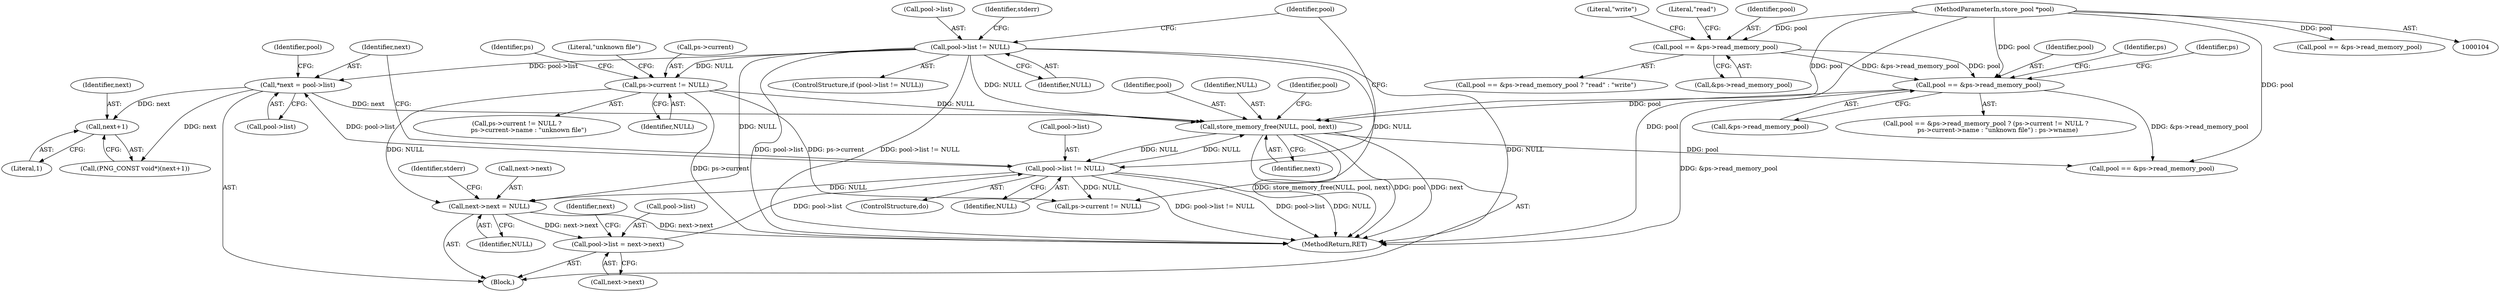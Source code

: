 digraph "0_Android_9d4853418ab2f754c2b63e091c29c5529b8b86ca_141@pointer" {
"1000186" [label="(Call,next+1)"];
"1000159" [label="(Call,*next = pool->list)"];
"1000193" [label="(Call,pool->list != NULL)"];
"1000164" [label="(Call,pool->list = next->next)"];
"1000171" [label="(Call,next->next = NULL)"];
"1000138" [label="(Call,ps->current != NULL)"];
"1000109" [label="(Call,pool->list != NULL)"];
"1000189" [label="(Call,store_memory_free(NULL, pool, next))"];
"1000131" [label="(Call,pool == &ps->read_memory_pool)"];
"1000122" [label="(Call,pool == &ps->read_memory_pool)"];
"1000106" [label="(MethodParameterIn,store_pool *pool)"];
"1000110" [label="(Call,pool->list)"];
"1000159" [label="(Call,*next = pool->list)"];
"1000128" [label="(Literal,\"read\")"];
"1000137" [label="(Call,ps->current != NULL ?\n            ps->current->name : \"unknown file\")"];
"1000177" [label="(Identifier,stderr)"];
"1000166" [label="(Identifier,pool)"];
"1000113" [label="(Identifier,NULL)"];
"1000142" [label="(Identifier,NULL)"];
"1000186" [label="(Call,next+1)"];
"1000106" [label="(MethodParameterIn,store_pool *pool)"];
"1000247" [label="(Call,ps->current != NULL)"];
"1000184" [label="(Call,(PNG_CONST void*)(next+1))"];
"1000194" [label="(Call,pool->list)"];
"1000189" [label="(Call,store_memory_free(NULL, pool, next))"];
"1000172" [label="(Call,next->next)"];
"1000116" [label="(Identifier,stderr)"];
"1000130" [label="(Call,pool == &ps->read_memory_pool ? (ps->current != NULL ?\n            ps->current->name : \"unknown file\") : ps->wname)"];
"1000124" [label="(Call,&ps->read_memory_pool)"];
"1000175" [label="(Identifier,NULL)"];
"1000197" [label="(Identifier,NULL)"];
"1000131" [label="(Call,pool == &ps->read_memory_pool)"];
"1000123" [label="(Identifier,pool)"];
"1000122" [label="(Call,pool == &ps->read_memory_pool)"];
"1000187" [label="(Identifier,next)"];
"1000133" [label="(Call,&ps->read_memory_pool)"];
"1000109" [label="(Call,pool->list != NULL)"];
"1000160" [label="(Identifier,next)"];
"1000164" [label="(Call,pool->list = next->next)"];
"1000191" [label="(Identifier,pool)"];
"1000231" [label="(Call,pool == &ps->read_memory_pool)"];
"1000132" [label="(Identifier,pool)"];
"1000161" [label="(Call,pool->list)"];
"1000190" [label="(Identifier,NULL)"];
"1000157" [label="(Block,)"];
"1000139" [label="(Call,ps->current)"];
"1000193" [label="(Call,pool->list != NULL)"];
"1000188" [label="(Literal,1)"];
"1000165" [label="(Call,pool->list)"];
"1000156" [label="(ControlStructure,do)"];
"1000145" [label="(Identifier,ps)"];
"1000140" [label="(Identifier,ps)"];
"1000192" [label="(Identifier,next)"];
"1000240" [label="(Call,pool == &ps->read_memory_pool)"];
"1000121" [label="(Call,pool == &ps->read_memory_pool ? \"read\" : \"write\")"];
"1000129" [label="(Literal,\"write\")"];
"1000201" [label="(Identifier,pool)"];
"1000150" [label="(Identifier,ps)"];
"1000108" [label="(ControlStructure,if (pool->list != NULL))"];
"1000310" [label="(MethodReturn,RET)"];
"1000195" [label="(Identifier,pool)"];
"1000168" [label="(Call,next->next)"];
"1000148" [label="(Literal,\"unknown file\")"];
"1000173" [label="(Identifier,next)"];
"1000138" [label="(Call,ps->current != NULL)"];
"1000171" [label="(Call,next->next = NULL)"];
"1000186" -> "1000184"  [label="AST: "];
"1000186" -> "1000188"  [label="CFG: "];
"1000187" -> "1000186"  [label="AST: "];
"1000188" -> "1000186"  [label="AST: "];
"1000184" -> "1000186"  [label="CFG: "];
"1000159" -> "1000186"  [label="DDG: next"];
"1000159" -> "1000157"  [label="AST: "];
"1000159" -> "1000161"  [label="CFG: "];
"1000160" -> "1000159"  [label="AST: "];
"1000161" -> "1000159"  [label="AST: "];
"1000166" -> "1000159"  [label="CFG: "];
"1000193" -> "1000159"  [label="DDG: pool->list"];
"1000109" -> "1000159"  [label="DDG: pool->list"];
"1000159" -> "1000184"  [label="DDG: next"];
"1000159" -> "1000189"  [label="DDG: next"];
"1000193" -> "1000156"  [label="AST: "];
"1000193" -> "1000197"  [label="CFG: "];
"1000194" -> "1000193"  [label="AST: "];
"1000197" -> "1000193"  [label="AST: "];
"1000160" -> "1000193"  [label="CFG: "];
"1000201" -> "1000193"  [label="CFG: "];
"1000193" -> "1000310"  [label="DDG: pool->list"];
"1000193" -> "1000310"  [label="DDG: NULL"];
"1000193" -> "1000310"  [label="DDG: pool->list != NULL"];
"1000193" -> "1000171"  [label="DDG: NULL"];
"1000193" -> "1000189"  [label="DDG: NULL"];
"1000164" -> "1000193"  [label="DDG: pool->list"];
"1000189" -> "1000193"  [label="DDG: NULL"];
"1000193" -> "1000247"  [label="DDG: NULL"];
"1000164" -> "1000157"  [label="AST: "];
"1000164" -> "1000168"  [label="CFG: "];
"1000165" -> "1000164"  [label="AST: "];
"1000168" -> "1000164"  [label="AST: "];
"1000173" -> "1000164"  [label="CFG: "];
"1000171" -> "1000164"  [label="DDG: next->next"];
"1000171" -> "1000157"  [label="AST: "];
"1000171" -> "1000175"  [label="CFG: "];
"1000172" -> "1000171"  [label="AST: "];
"1000175" -> "1000171"  [label="AST: "];
"1000177" -> "1000171"  [label="CFG: "];
"1000171" -> "1000310"  [label="DDG: next->next"];
"1000138" -> "1000171"  [label="DDG: NULL"];
"1000109" -> "1000171"  [label="DDG: NULL"];
"1000138" -> "1000137"  [label="AST: "];
"1000138" -> "1000142"  [label="CFG: "];
"1000139" -> "1000138"  [label="AST: "];
"1000142" -> "1000138"  [label="AST: "];
"1000145" -> "1000138"  [label="CFG: "];
"1000148" -> "1000138"  [label="CFG: "];
"1000138" -> "1000310"  [label="DDG: ps->current"];
"1000109" -> "1000138"  [label="DDG: NULL"];
"1000138" -> "1000189"  [label="DDG: NULL"];
"1000138" -> "1000247"  [label="DDG: ps->current"];
"1000109" -> "1000108"  [label="AST: "];
"1000109" -> "1000113"  [label="CFG: "];
"1000110" -> "1000109"  [label="AST: "];
"1000113" -> "1000109"  [label="AST: "];
"1000116" -> "1000109"  [label="CFG: "];
"1000201" -> "1000109"  [label="CFG: "];
"1000109" -> "1000310"  [label="DDG: NULL"];
"1000109" -> "1000310"  [label="DDG: pool->list"];
"1000109" -> "1000310"  [label="DDG: pool->list != NULL"];
"1000109" -> "1000189"  [label="DDG: NULL"];
"1000109" -> "1000247"  [label="DDG: NULL"];
"1000189" -> "1000157"  [label="AST: "];
"1000189" -> "1000192"  [label="CFG: "];
"1000190" -> "1000189"  [label="AST: "];
"1000191" -> "1000189"  [label="AST: "];
"1000192" -> "1000189"  [label="AST: "];
"1000195" -> "1000189"  [label="CFG: "];
"1000189" -> "1000310"  [label="DDG: store_memory_free(NULL, pool, next)"];
"1000189" -> "1000310"  [label="DDG: pool"];
"1000189" -> "1000310"  [label="DDG: next"];
"1000131" -> "1000189"  [label="DDG: pool"];
"1000106" -> "1000189"  [label="DDG: pool"];
"1000189" -> "1000231"  [label="DDG: pool"];
"1000131" -> "1000130"  [label="AST: "];
"1000131" -> "1000133"  [label="CFG: "];
"1000132" -> "1000131"  [label="AST: "];
"1000133" -> "1000131"  [label="AST: "];
"1000140" -> "1000131"  [label="CFG: "];
"1000150" -> "1000131"  [label="CFG: "];
"1000131" -> "1000310"  [label="DDG: &ps->read_memory_pool"];
"1000122" -> "1000131"  [label="DDG: pool"];
"1000122" -> "1000131"  [label="DDG: &ps->read_memory_pool"];
"1000106" -> "1000131"  [label="DDG: pool"];
"1000131" -> "1000231"  [label="DDG: &ps->read_memory_pool"];
"1000122" -> "1000121"  [label="AST: "];
"1000122" -> "1000124"  [label="CFG: "];
"1000123" -> "1000122"  [label="AST: "];
"1000124" -> "1000122"  [label="AST: "];
"1000128" -> "1000122"  [label="CFG: "];
"1000129" -> "1000122"  [label="CFG: "];
"1000106" -> "1000122"  [label="DDG: pool"];
"1000106" -> "1000104"  [label="AST: "];
"1000106" -> "1000310"  [label="DDG: pool"];
"1000106" -> "1000231"  [label="DDG: pool"];
"1000106" -> "1000240"  [label="DDG: pool"];
}
